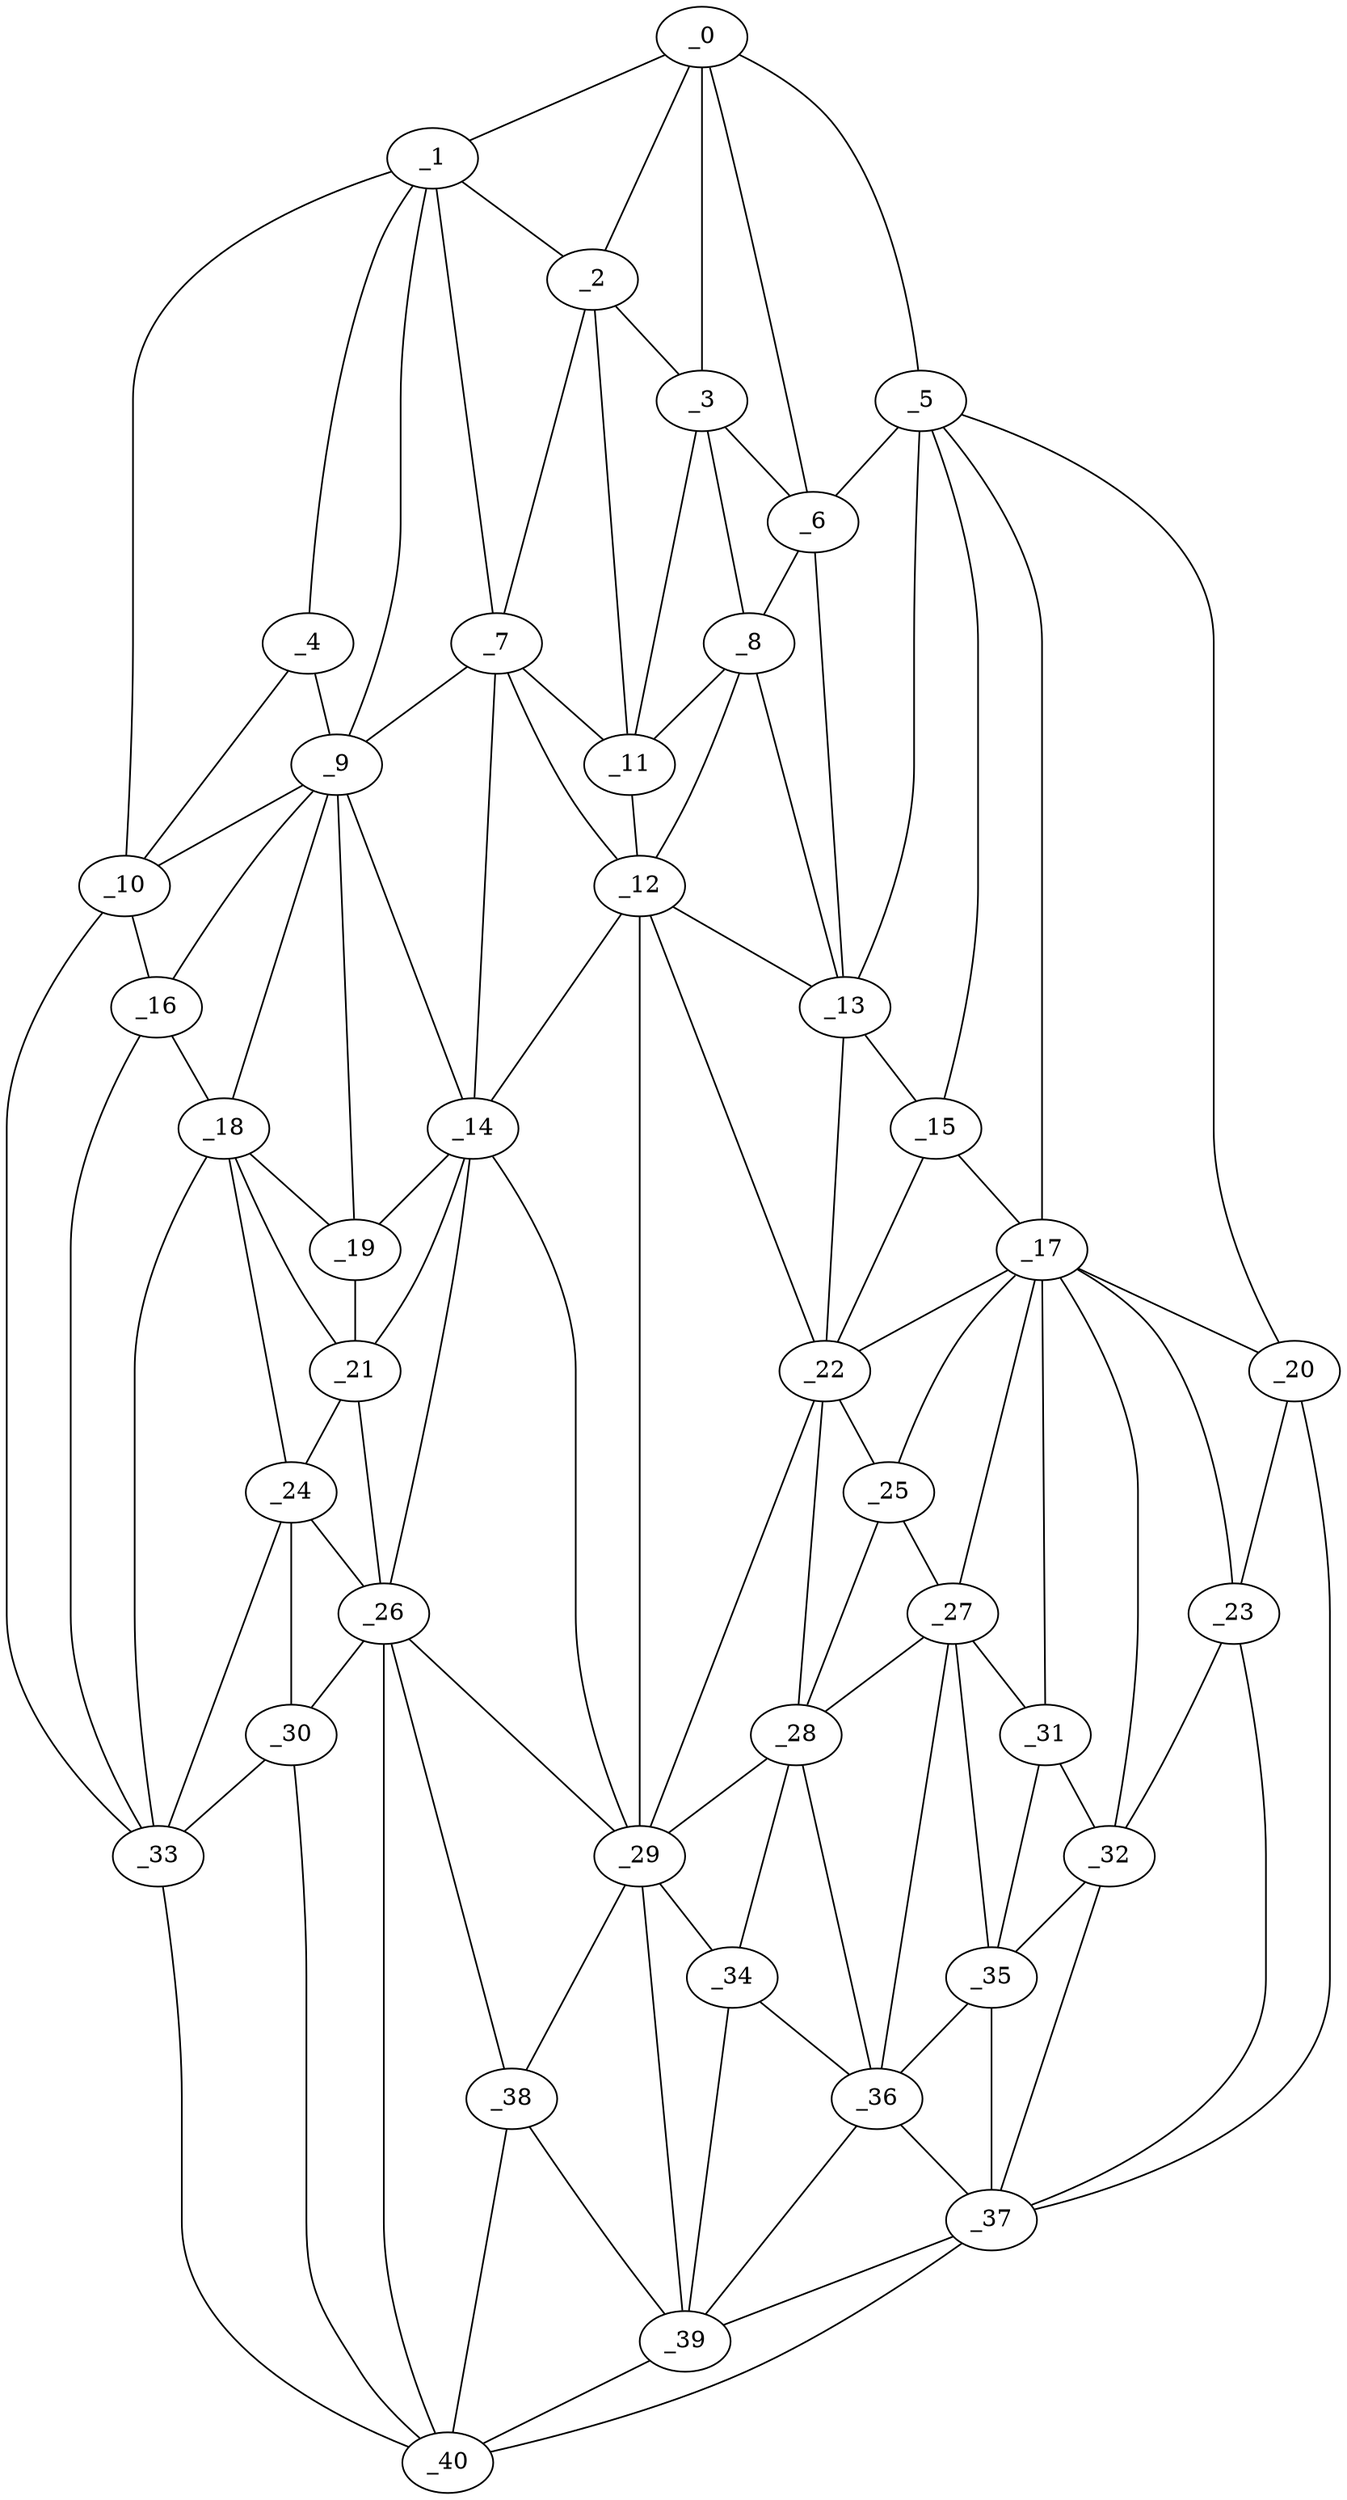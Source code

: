 graph "obj49__255.gxl" {
	_0	 [x=36,
		y=71];
	_1	 [x=37,
		y=9];
	_0 -- _1	 [valence=1];
	_2	 [x=39,
		y=58];
	_0 -- _2	 [valence=1];
	_3	 [x=42,
		y=67];
	_0 -- _3	 [valence=1];
	_5	 [x=45,
		y=85];
	_0 -- _5	 [valence=1];
	_6	 [x=46,
		y=73];
	_0 -- _6	 [valence=2];
	_1 -- _2	 [valence=2];
	_4	 [x=45,
		y=6];
	_1 -- _4	 [valence=2];
	_7	 [x=47,
		y=54];
	_1 -- _7	 [valence=1];
	_9	 [x=50,
		y=11];
	_1 -- _9	 [valence=2];
	_10	 [x=51,
		y=3];
	_1 -- _10	 [valence=1];
	_2 -- _3	 [valence=2];
	_2 -- _7	 [valence=2];
	_11	 [x=51,
		y=63];
	_2 -- _11	 [valence=2];
	_3 -- _6	 [valence=2];
	_8	 [x=48,
		y=67];
	_3 -- _8	 [valence=1];
	_3 -- _11	 [valence=1];
	_4 -- _9	 [valence=2];
	_4 -- _10	 [valence=1];
	_5 -- _6	 [valence=1];
	_13	 [x=58,
		y=73];
	_5 -- _13	 [valence=1];
	_15	 [x=60,
		y=86];
	_5 -- _15	 [valence=2];
	_17	 [x=61,
		y=92];
	_5 -- _17	 [valence=2];
	_20	 [x=73,
		y=126];
	_5 -- _20	 [valence=1];
	_6 -- _8	 [valence=2];
	_6 -- _13	 [valence=2];
	_7 -- _9	 [valence=2];
	_7 -- _11	 [valence=2];
	_12	 [x=58,
		y=64];
	_7 -- _12	 [valence=2];
	_14	 [x=60,
		y=44];
	_7 -- _14	 [valence=1];
	_8 -- _11	 [valence=2];
	_8 -- _12	 [valence=1];
	_8 -- _13	 [valence=1];
	_9 -- _10	 [valence=2];
	_9 -- _14	 [valence=2];
	_16	 [x=61,
		y=6];
	_9 -- _16	 [valence=2];
	_18	 [x=65,
		y=13];
	_9 -- _18	 [valence=1];
	_19	 [x=67,
		y=27];
	_9 -- _19	 [valence=1];
	_10 -- _16	 [valence=1];
	_33	 [x=90,
		y=14];
	_10 -- _33	 [valence=1];
	_11 -- _12	 [valence=2];
	_12 -- _13	 [valence=2];
	_12 -- _14	 [valence=1];
	_22	 [x=74,
		y=80];
	_12 -- _22	 [valence=1];
	_29	 [x=85,
		y=58];
	_12 -- _29	 [valence=2];
	_13 -- _15	 [valence=2];
	_13 -- _22	 [valence=2];
	_14 -- _19	 [valence=2];
	_21	 [x=74,
		y=30];
	_14 -- _21	 [valence=1];
	_26	 [x=83,
		y=42];
	_14 -- _26	 [valence=2];
	_14 -- _29	 [valence=2];
	_15 -- _17	 [valence=1];
	_15 -- _22	 [valence=1];
	_16 -- _18	 [valence=2];
	_16 -- _33	 [valence=1];
	_17 -- _20	 [valence=2];
	_17 -- _22	 [valence=2];
	_23	 [x=74,
		y=119];
	_17 -- _23	 [valence=1];
	_25	 [x=79,
		y=83];
	_17 -- _25	 [valence=1];
	_27	 [x=83,
		y=88];
	_17 -- _27	 [valence=1];
	_31	 [x=87,
		y=96];
	_17 -- _31	 [valence=2];
	_32	 [x=88,
		y=103];
	_17 -- _32	 [valence=1];
	_18 -- _19	 [valence=2];
	_18 -- _21	 [valence=1];
	_24	 [x=79,
		y=30];
	_18 -- _24	 [valence=2];
	_18 -- _33	 [valence=2];
	_19 -- _21	 [valence=1];
	_20 -- _23	 [valence=2];
	_37	 [x=92,
		y=118];
	_20 -- _37	 [valence=1];
	_21 -- _24	 [valence=2];
	_21 -- _26	 [valence=2];
	_22 -- _25	 [valence=2];
	_28	 [x=84,
		y=79];
	_22 -- _28	 [valence=1];
	_22 -- _29	 [valence=2];
	_23 -- _32	 [valence=2];
	_23 -- _37	 [valence=1];
	_24 -- _26	 [valence=1];
	_30	 [x=87,
		y=37];
	_24 -- _30	 [valence=2];
	_24 -- _33	 [valence=2];
	_25 -- _27	 [valence=1];
	_25 -- _28	 [valence=2];
	_26 -- _29	 [valence=1];
	_26 -- _30	 [valence=1];
	_38	 [x=93,
		y=59];
	_26 -- _38	 [valence=2];
	_40	 [x=97,
		y=58];
	_26 -- _40	 [valence=2];
	_27 -- _28	 [valence=2];
	_27 -- _31	 [valence=2];
	_35	 [x=90,
		y=90];
	_27 -- _35	 [valence=2];
	_36	 [x=92,
		y=81];
	_27 -- _36	 [valence=2];
	_28 -- _29	 [valence=1];
	_34	 [x=90,
		y=73];
	_28 -- _34	 [valence=2];
	_28 -- _36	 [valence=2];
	_29 -- _34	 [valence=1];
	_29 -- _38	 [valence=1];
	_39	 [x=95,
		y=68];
	_29 -- _39	 [valence=2];
	_30 -- _33	 [valence=2];
	_30 -- _40	 [valence=1];
	_31 -- _32	 [valence=2];
	_31 -- _35	 [valence=2];
	_32 -- _35	 [valence=1];
	_32 -- _37	 [valence=1];
	_33 -- _40	 [valence=1];
	_34 -- _36	 [valence=2];
	_34 -- _39	 [valence=1];
	_35 -- _36	 [valence=2];
	_35 -- _37	 [valence=2];
	_36 -- _37	 [valence=2];
	_36 -- _39	 [valence=2];
	_37 -- _39	 [valence=2];
	_37 -- _40	 [valence=1];
	_38 -- _39	 [valence=2];
	_38 -- _40	 [valence=1];
	_39 -- _40	 [valence=1];
}
